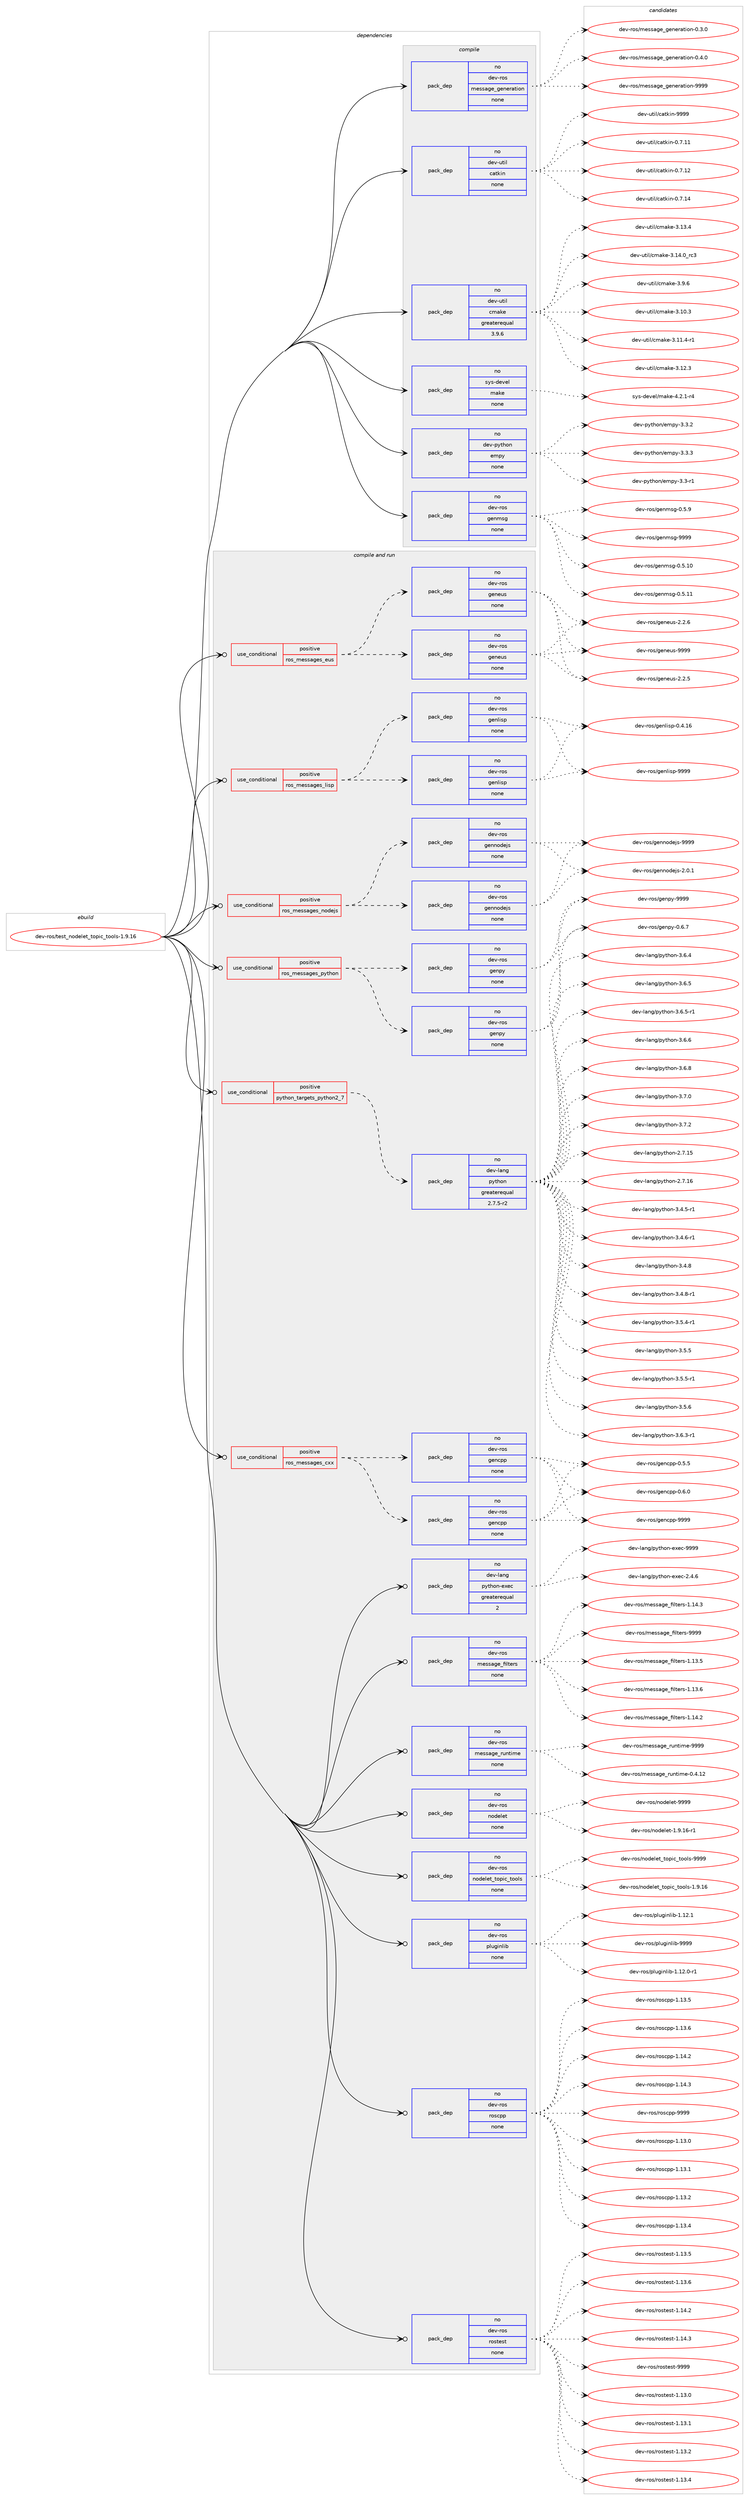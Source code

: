 digraph prolog {

# *************
# Graph options
# *************

newrank=true;
concentrate=true;
compound=true;
graph [rankdir=LR,fontname=Helvetica,fontsize=10,ranksep=1.5];#, ranksep=2.5, nodesep=0.2];
edge  [arrowhead=vee];
node  [fontname=Helvetica,fontsize=10];

# **********
# The ebuild
# **********

subgraph cluster_leftcol {
color=gray;
rank=same;
label=<<i>ebuild</i>>;
id [label="dev-ros/test_nodelet_topic_tools-1.9.16", color=red, width=4, href="../dev-ros/test_nodelet_topic_tools-1.9.16.svg"];
}

# ****************
# The dependencies
# ****************

subgraph cluster_midcol {
color=gray;
label=<<i>dependencies</i>>;
subgraph cluster_compile {
fillcolor="#eeeeee";
style=filled;
label=<<i>compile</i>>;
subgraph pack1057799 {
dependency1472062 [label=<<TABLE BORDER="0" CELLBORDER="1" CELLSPACING="0" CELLPADDING="4" WIDTH="220"><TR><TD ROWSPAN="6" CELLPADDING="30">pack_dep</TD></TR><TR><TD WIDTH="110">no</TD></TR><TR><TD>dev-python</TD></TR><TR><TD>empy</TD></TR><TR><TD>none</TD></TR><TR><TD></TD></TR></TABLE>>, shape=none, color=blue];
}
id:e -> dependency1472062:w [weight=20,style="solid",arrowhead="vee"];
subgraph pack1057800 {
dependency1472063 [label=<<TABLE BORDER="0" CELLBORDER="1" CELLSPACING="0" CELLPADDING="4" WIDTH="220"><TR><TD ROWSPAN="6" CELLPADDING="30">pack_dep</TD></TR><TR><TD WIDTH="110">no</TD></TR><TR><TD>dev-ros</TD></TR><TR><TD>genmsg</TD></TR><TR><TD>none</TD></TR><TR><TD></TD></TR></TABLE>>, shape=none, color=blue];
}
id:e -> dependency1472063:w [weight=20,style="solid",arrowhead="vee"];
subgraph pack1057801 {
dependency1472064 [label=<<TABLE BORDER="0" CELLBORDER="1" CELLSPACING="0" CELLPADDING="4" WIDTH="220"><TR><TD ROWSPAN="6" CELLPADDING="30">pack_dep</TD></TR><TR><TD WIDTH="110">no</TD></TR><TR><TD>dev-ros</TD></TR><TR><TD>message_generation</TD></TR><TR><TD>none</TD></TR><TR><TD></TD></TR></TABLE>>, shape=none, color=blue];
}
id:e -> dependency1472064:w [weight=20,style="solid",arrowhead="vee"];
subgraph pack1057802 {
dependency1472065 [label=<<TABLE BORDER="0" CELLBORDER="1" CELLSPACING="0" CELLPADDING="4" WIDTH="220"><TR><TD ROWSPAN="6" CELLPADDING="30">pack_dep</TD></TR><TR><TD WIDTH="110">no</TD></TR><TR><TD>dev-util</TD></TR><TR><TD>catkin</TD></TR><TR><TD>none</TD></TR><TR><TD></TD></TR></TABLE>>, shape=none, color=blue];
}
id:e -> dependency1472065:w [weight=20,style="solid",arrowhead="vee"];
subgraph pack1057803 {
dependency1472066 [label=<<TABLE BORDER="0" CELLBORDER="1" CELLSPACING="0" CELLPADDING="4" WIDTH="220"><TR><TD ROWSPAN="6" CELLPADDING="30">pack_dep</TD></TR><TR><TD WIDTH="110">no</TD></TR><TR><TD>dev-util</TD></TR><TR><TD>cmake</TD></TR><TR><TD>greaterequal</TD></TR><TR><TD>3.9.6</TD></TR></TABLE>>, shape=none, color=blue];
}
id:e -> dependency1472066:w [weight=20,style="solid",arrowhead="vee"];
subgraph pack1057804 {
dependency1472067 [label=<<TABLE BORDER="0" CELLBORDER="1" CELLSPACING="0" CELLPADDING="4" WIDTH="220"><TR><TD ROWSPAN="6" CELLPADDING="30">pack_dep</TD></TR><TR><TD WIDTH="110">no</TD></TR><TR><TD>sys-devel</TD></TR><TR><TD>make</TD></TR><TR><TD>none</TD></TR><TR><TD></TD></TR></TABLE>>, shape=none, color=blue];
}
id:e -> dependency1472067:w [weight=20,style="solid",arrowhead="vee"];
}
subgraph cluster_compileandrun {
fillcolor="#eeeeee";
style=filled;
label=<<i>compile and run</i>>;
subgraph cond390873 {
dependency1472068 [label=<<TABLE BORDER="0" CELLBORDER="1" CELLSPACING="0" CELLPADDING="4"><TR><TD ROWSPAN="3" CELLPADDING="10">use_conditional</TD></TR><TR><TD>positive</TD></TR><TR><TD>python_targets_python2_7</TD></TR></TABLE>>, shape=none, color=red];
subgraph pack1057805 {
dependency1472069 [label=<<TABLE BORDER="0" CELLBORDER="1" CELLSPACING="0" CELLPADDING="4" WIDTH="220"><TR><TD ROWSPAN="6" CELLPADDING="30">pack_dep</TD></TR><TR><TD WIDTH="110">no</TD></TR><TR><TD>dev-lang</TD></TR><TR><TD>python</TD></TR><TR><TD>greaterequal</TD></TR><TR><TD>2.7.5-r2</TD></TR></TABLE>>, shape=none, color=blue];
}
dependency1472068:e -> dependency1472069:w [weight=20,style="dashed",arrowhead="vee"];
}
id:e -> dependency1472068:w [weight=20,style="solid",arrowhead="odotvee"];
subgraph cond390874 {
dependency1472070 [label=<<TABLE BORDER="0" CELLBORDER="1" CELLSPACING="0" CELLPADDING="4"><TR><TD ROWSPAN="3" CELLPADDING="10">use_conditional</TD></TR><TR><TD>positive</TD></TR><TR><TD>ros_messages_cxx</TD></TR></TABLE>>, shape=none, color=red];
subgraph pack1057806 {
dependency1472071 [label=<<TABLE BORDER="0" CELLBORDER="1" CELLSPACING="0" CELLPADDING="4" WIDTH="220"><TR><TD ROWSPAN="6" CELLPADDING="30">pack_dep</TD></TR><TR><TD WIDTH="110">no</TD></TR><TR><TD>dev-ros</TD></TR><TR><TD>gencpp</TD></TR><TR><TD>none</TD></TR><TR><TD></TD></TR></TABLE>>, shape=none, color=blue];
}
dependency1472070:e -> dependency1472071:w [weight=20,style="dashed",arrowhead="vee"];
subgraph pack1057807 {
dependency1472072 [label=<<TABLE BORDER="0" CELLBORDER="1" CELLSPACING="0" CELLPADDING="4" WIDTH="220"><TR><TD ROWSPAN="6" CELLPADDING="30">pack_dep</TD></TR><TR><TD WIDTH="110">no</TD></TR><TR><TD>dev-ros</TD></TR><TR><TD>gencpp</TD></TR><TR><TD>none</TD></TR><TR><TD></TD></TR></TABLE>>, shape=none, color=blue];
}
dependency1472070:e -> dependency1472072:w [weight=20,style="dashed",arrowhead="vee"];
}
id:e -> dependency1472070:w [weight=20,style="solid",arrowhead="odotvee"];
subgraph cond390875 {
dependency1472073 [label=<<TABLE BORDER="0" CELLBORDER="1" CELLSPACING="0" CELLPADDING="4"><TR><TD ROWSPAN="3" CELLPADDING="10">use_conditional</TD></TR><TR><TD>positive</TD></TR><TR><TD>ros_messages_eus</TD></TR></TABLE>>, shape=none, color=red];
subgraph pack1057808 {
dependency1472074 [label=<<TABLE BORDER="0" CELLBORDER="1" CELLSPACING="0" CELLPADDING="4" WIDTH="220"><TR><TD ROWSPAN="6" CELLPADDING="30">pack_dep</TD></TR><TR><TD WIDTH="110">no</TD></TR><TR><TD>dev-ros</TD></TR><TR><TD>geneus</TD></TR><TR><TD>none</TD></TR><TR><TD></TD></TR></TABLE>>, shape=none, color=blue];
}
dependency1472073:e -> dependency1472074:w [weight=20,style="dashed",arrowhead="vee"];
subgraph pack1057809 {
dependency1472075 [label=<<TABLE BORDER="0" CELLBORDER="1" CELLSPACING="0" CELLPADDING="4" WIDTH="220"><TR><TD ROWSPAN="6" CELLPADDING="30">pack_dep</TD></TR><TR><TD WIDTH="110">no</TD></TR><TR><TD>dev-ros</TD></TR><TR><TD>geneus</TD></TR><TR><TD>none</TD></TR><TR><TD></TD></TR></TABLE>>, shape=none, color=blue];
}
dependency1472073:e -> dependency1472075:w [weight=20,style="dashed",arrowhead="vee"];
}
id:e -> dependency1472073:w [weight=20,style="solid",arrowhead="odotvee"];
subgraph cond390876 {
dependency1472076 [label=<<TABLE BORDER="0" CELLBORDER="1" CELLSPACING="0" CELLPADDING="4"><TR><TD ROWSPAN="3" CELLPADDING="10">use_conditional</TD></TR><TR><TD>positive</TD></TR><TR><TD>ros_messages_lisp</TD></TR></TABLE>>, shape=none, color=red];
subgraph pack1057810 {
dependency1472077 [label=<<TABLE BORDER="0" CELLBORDER="1" CELLSPACING="0" CELLPADDING="4" WIDTH="220"><TR><TD ROWSPAN="6" CELLPADDING="30">pack_dep</TD></TR><TR><TD WIDTH="110">no</TD></TR><TR><TD>dev-ros</TD></TR><TR><TD>genlisp</TD></TR><TR><TD>none</TD></TR><TR><TD></TD></TR></TABLE>>, shape=none, color=blue];
}
dependency1472076:e -> dependency1472077:w [weight=20,style="dashed",arrowhead="vee"];
subgraph pack1057811 {
dependency1472078 [label=<<TABLE BORDER="0" CELLBORDER="1" CELLSPACING="0" CELLPADDING="4" WIDTH="220"><TR><TD ROWSPAN="6" CELLPADDING="30">pack_dep</TD></TR><TR><TD WIDTH="110">no</TD></TR><TR><TD>dev-ros</TD></TR><TR><TD>genlisp</TD></TR><TR><TD>none</TD></TR><TR><TD></TD></TR></TABLE>>, shape=none, color=blue];
}
dependency1472076:e -> dependency1472078:w [weight=20,style="dashed",arrowhead="vee"];
}
id:e -> dependency1472076:w [weight=20,style="solid",arrowhead="odotvee"];
subgraph cond390877 {
dependency1472079 [label=<<TABLE BORDER="0" CELLBORDER="1" CELLSPACING="0" CELLPADDING="4"><TR><TD ROWSPAN="3" CELLPADDING="10">use_conditional</TD></TR><TR><TD>positive</TD></TR><TR><TD>ros_messages_nodejs</TD></TR></TABLE>>, shape=none, color=red];
subgraph pack1057812 {
dependency1472080 [label=<<TABLE BORDER="0" CELLBORDER="1" CELLSPACING="0" CELLPADDING="4" WIDTH="220"><TR><TD ROWSPAN="6" CELLPADDING="30">pack_dep</TD></TR><TR><TD WIDTH="110">no</TD></TR><TR><TD>dev-ros</TD></TR><TR><TD>gennodejs</TD></TR><TR><TD>none</TD></TR><TR><TD></TD></TR></TABLE>>, shape=none, color=blue];
}
dependency1472079:e -> dependency1472080:w [weight=20,style="dashed",arrowhead="vee"];
subgraph pack1057813 {
dependency1472081 [label=<<TABLE BORDER="0" CELLBORDER="1" CELLSPACING="0" CELLPADDING="4" WIDTH="220"><TR><TD ROWSPAN="6" CELLPADDING="30">pack_dep</TD></TR><TR><TD WIDTH="110">no</TD></TR><TR><TD>dev-ros</TD></TR><TR><TD>gennodejs</TD></TR><TR><TD>none</TD></TR><TR><TD></TD></TR></TABLE>>, shape=none, color=blue];
}
dependency1472079:e -> dependency1472081:w [weight=20,style="dashed",arrowhead="vee"];
}
id:e -> dependency1472079:w [weight=20,style="solid",arrowhead="odotvee"];
subgraph cond390878 {
dependency1472082 [label=<<TABLE BORDER="0" CELLBORDER="1" CELLSPACING="0" CELLPADDING="4"><TR><TD ROWSPAN="3" CELLPADDING="10">use_conditional</TD></TR><TR><TD>positive</TD></TR><TR><TD>ros_messages_python</TD></TR></TABLE>>, shape=none, color=red];
subgraph pack1057814 {
dependency1472083 [label=<<TABLE BORDER="0" CELLBORDER="1" CELLSPACING="0" CELLPADDING="4" WIDTH="220"><TR><TD ROWSPAN="6" CELLPADDING="30">pack_dep</TD></TR><TR><TD WIDTH="110">no</TD></TR><TR><TD>dev-ros</TD></TR><TR><TD>genpy</TD></TR><TR><TD>none</TD></TR><TR><TD></TD></TR></TABLE>>, shape=none, color=blue];
}
dependency1472082:e -> dependency1472083:w [weight=20,style="dashed",arrowhead="vee"];
subgraph pack1057815 {
dependency1472084 [label=<<TABLE BORDER="0" CELLBORDER="1" CELLSPACING="0" CELLPADDING="4" WIDTH="220"><TR><TD ROWSPAN="6" CELLPADDING="30">pack_dep</TD></TR><TR><TD WIDTH="110">no</TD></TR><TR><TD>dev-ros</TD></TR><TR><TD>genpy</TD></TR><TR><TD>none</TD></TR><TR><TD></TD></TR></TABLE>>, shape=none, color=blue];
}
dependency1472082:e -> dependency1472084:w [weight=20,style="dashed",arrowhead="vee"];
}
id:e -> dependency1472082:w [weight=20,style="solid",arrowhead="odotvee"];
subgraph pack1057816 {
dependency1472085 [label=<<TABLE BORDER="0" CELLBORDER="1" CELLSPACING="0" CELLPADDING="4" WIDTH="220"><TR><TD ROWSPAN="6" CELLPADDING="30">pack_dep</TD></TR><TR><TD WIDTH="110">no</TD></TR><TR><TD>dev-lang</TD></TR><TR><TD>python-exec</TD></TR><TR><TD>greaterequal</TD></TR><TR><TD>2</TD></TR></TABLE>>, shape=none, color=blue];
}
id:e -> dependency1472085:w [weight=20,style="solid",arrowhead="odotvee"];
subgraph pack1057817 {
dependency1472086 [label=<<TABLE BORDER="0" CELLBORDER="1" CELLSPACING="0" CELLPADDING="4" WIDTH="220"><TR><TD ROWSPAN="6" CELLPADDING="30">pack_dep</TD></TR><TR><TD WIDTH="110">no</TD></TR><TR><TD>dev-ros</TD></TR><TR><TD>message_filters</TD></TR><TR><TD>none</TD></TR><TR><TD></TD></TR></TABLE>>, shape=none, color=blue];
}
id:e -> dependency1472086:w [weight=20,style="solid",arrowhead="odotvee"];
subgraph pack1057818 {
dependency1472087 [label=<<TABLE BORDER="0" CELLBORDER="1" CELLSPACING="0" CELLPADDING="4" WIDTH="220"><TR><TD ROWSPAN="6" CELLPADDING="30">pack_dep</TD></TR><TR><TD WIDTH="110">no</TD></TR><TR><TD>dev-ros</TD></TR><TR><TD>message_runtime</TD></TR><TR><TD>none</TD></TR><TR><TD></TD></TR></TABLE>>, shape=none, color=blue];
}
id:e -> dependency1472087:w [weight=20,style="solid",arrowhead="odotvee"];
subgraph pack1057819 {
dependency1472088 [label=<<TABLE BORDER="0" CELLBORDER="1" CELLSPACING="0" CELLPADDING="4" WIDTH="220"><TR><TD ROWSPAN="6" CELLPADDING="30">pack_dep</TD></TR><TR><TD WIDTH="110">no</TD></TR><TR><TD>dev-ros</TD></TR><TR><TD>nodelet</TD></TR><TR><TD>none</TD></TR><TR><TD></TD></TR></TABLE>>, shape=none, color=blue];
}
id:e -> dependency1472088:w [weight=20,style="solid",arrowhead="odotvee"];
subgraph pack1057820 {
dependency1472089 [label=<<TABLE BORDER="0" CELLBORDER="1" CELLSPACING="0" CELLPADDING="4" WIDTH="220"><TR><TD ROWSPAN="6" CELLPADDING="30">pack_dep</TD></TR><TR><TD WIDTH="110">no</TD></TR><TR><TD>dev-ros</TD></TR><TR><TD>nodelet_topic_tools</TD></TR><TR><TD>none</TD></TR><TR><TD></TD></TR></TABLE>>, shape=none, color=blue];
}
id:e -> dependency1472089:w [weight=20,style="solid",arrowhead="odotvee"];
subgraph pack1057821 {
dependency1472090 [label=<<TABLE BORDER="0" CELLBORDER="1" CELLSPACING="0" CELLPADDING="4" WIDTH="220"><TR><TD ROWSPAN="6" CELLPADDING="30">pack_dep</TD></TR><TR><TD WIDTH="110">no</TD></TR><TR><TD>dev-ros</TD></TR><TR><TD>pluginlib</TD></TR><TR><TD>none</TD></TR><TR><TD></TD></TR></TABLE>>, shape=none, color=blue];
}
id:e -> dependency1472090:w [weight=20,style="solid",arrowhead="odotvee"];
subgraph pack1057822 {
dependency1472091 [label=<<TABLE BORDER="0" CELLBORDER="1" CELLSPACING="0" CELLPADDING="4" WIDTH="220"><TR><TD ROWSPAN="6" CELLPADDING="30">pack_dep</TD></TR><TR><TD WIDTH="110">no</TD></TR><TR><TD>dev-ros</TD></TR><TR><TD>roscpp</TD></TR><TR><TD>none</TD></TR><TR><TD></TD></TR></TABLE>>, shape=none, color=blue];
}
id:e -> dependency1472091:w [weight=20,style="solid",arrowhead="odotvee"];
subgraph pack1057823 {
dependency1472092 [label=<<TABLE BORDER="0" CELLBORDER="1" CELLSPACING="0" CELLPADDING="4" WIDTH="220"><TR><TD ROWSPAN="6" CELLPADDING="30">pack_dep</TD></TR><TR><TD WIDTH="110">no</TD></TR><TR><TD>dev-ros</TD></TR><TR><TD>rostest</TD></TR><TR><TD>none</TD></TR><TR><TD></TD></TR></TABLE>>, shape=none, color=blue];
}
id:e -> dependency1472092:w [weight=20,style="solid",arrowhead="odotvee"];
}
subgraph cluster_run {
fillcolor="#eeeeee";
style=filled;
label=<<i>run</i>>;
}
}

# **************
# The candidates
# **************

subgraph cluster_choices {
rank=same;
color=gray;
label=<<i>candidates</i>>;

subgraph choice1057799 {
color=black;
nodesep=1;
choice1001011184511212111610411111047101109112121455146514511449 [label="dev-python/empy-3.3-r1", color=red, width=4,href="../dev-python/empy-3.3-r1.svg"];
choice1001011184511212111610411111047101109112121455146514650 [label="dev-python/empy-3.3.2", color=red, width=4,href="../dev-python/empy-3.3.2.svg"];
choice1001011184511212111610411111047101109112121455146514651 [label="dev-python/empy-3.3.3", color=red, width=4,href="../dev-python/empy-3.3.3.svg"];
dependency1472062:e -> choice1001011184511212111610411111047101109112121455146514511449:w [style=dotted,weight="100"];
dependency1472062:e -> choice1001011184511212111610411111047101109112121455146514650:w [style=dotted,weight="100"];
dependency1472062:e -> choice1001011184511212111610411111047101109112121455146514651:w [style=dotted,weight="100"];
}
subgraph choice1057800 {
color=black;
nodesep=1;
choice100101118451141111154710310111010911510345484653464948 [label="dev-ros/genmsg-0.5.10", color=red, width=4,href="../dev-ros/genmsg-0.5.10.svg"];
choice100101118451141111154710310111010911510345484653464949 [label="dev-ros/genmsg-0.5.11", color=red, width=4,href="../dev-ros/genmsg-0.5.11.svg"];
choice1001011184511411111547103101110109115103454846534657 [label="dev-ros/genmsg-0.5.9", color=red, width=4,href="../dev-ros/genmsg-0.5.9.svg"];
choice10010111845114111115471031011101091151034557575757 [label="dev-ros/genmsg-9999", color=red, width=4,href="../dev-ros/genmsg-9999.svg"];
dependency1472063:e -> choice100101118451141111154710310111010911510345484653464948:w [style=dotted,weight="100"];
dependency1472063:e -> choice100101118451141111154710310111010911510345484653464949:w [style=dotted,weight="100"];
dependency1472063:e -> choice1001011184511411111547103101110109115103454846534657:w [style=dotted,weight="100"];
dependency1472063:e -> choice10010111845114111115471031011101091151034557575757:w [style=dotted,weight="100"];
}
subgraph choice1057801 {
color=black;
nodesep=1;
choice1001011184511411111547109101115115971031019510310111010111497116105111110454846514648 [label="dev-ros/message_generation-0.3.0", color=red, width=4,href="../dev-ros/message_generation-0.3.0.svg"];
choice1001011184511411111547109101115115971031019510310111010111497116105111110454846524648 [label="dev-ros/message_generation-0.4.0", color=red, width=4,href="../dev-ros/message_generation-0.4.0.svg"];
choice10010111845114111115471091011151159710310195103101110101114971161051111104557575757 [label="dev-ros/message_generation-9999", color=red, width=4,href="../dev-ros/message_generation-9999.svg"];
dependency1472064:e -> choice1001011184511411111547109101115115971031019510310111010111497116105111110454846514648:w [style=dotted,weight="100"];
dependency1472064:e -> choice1001011184511411111547109101115115971031019510310111010111497116105111110454846524648:w [style=dotted,weight="100"];
dependency1472064:e -> choice10010111845114111115471091011151159710310195103101110101114971161051111104557575757:w [style=dotted,weight="100"];
}
subgraph choice1057802 {
color=black;
nodesep=1;
choice1001011184511711610510847999711610710511045484655464949 [label="dev-util/catkin-0.7.11", color=red, width=4,href="../dev-util/catkin-0.7.11.svg"];
choice1001011184511711610510847999711610710511045484655464950 [label="dev-util/catkin-0.7.12", color=red, width=4,href="../dev-util/catkin-0.7.12.svg"];
choice1001011184511711610510847999711610710511045484655464952 [label="dev-util/catkin-0.7.14", color=red, width=4,href="../dev-util/catkin-0.7.14.svg"];
choice100101118451171161051084799971161071051104557575757 [label="dev-util/catkin-9999", color=red, width=4,href="../dev-util/catkin-9999.svg"];
dependency1472065:e -> choice1001011184511711610510847999711610710511045484655464949:w [style=dotted,weight="100"];
dependency1472065:e -> choice1001011184511711610510847999711610710511045484655464950:w [style=dotted,weight="100"];
dependency1472065:e -> choice1001011184511711610510847999711610710511045484655464952:w [style=dotted,weight="100"];
dependency1472065:e -> choice100101118451171161051084799971161071051104557575757:w [style=dotted,weight="100"];
}
subgraph choice1057803 {
color=black;
nodesep=1;
choice1001011184511711610510847991099710710145514649484651 [label="dev-util/cmake-3.10.3", color=red, width=4,href="../dev-util/cmake-3.10.3.svg"];
choice10010111845117116105108479910997107101455146494946524511449 [label="dev-util/cmake-3.11.4-r1", color=red, width=4,href="../dev-util/cmake-3.11.4-r1.svg"];
choice1001011184511711610510847991099710710145514649504651 [label="dev-util/cmake-3.12.3", color=red, width=4,href="../dev-util/cmake-3.12.3.svg"];
choice1001011184511711610510847991099710710145514649514652 [label="dev-util/cmake-3.13.4", color=red, width=4,href="../dev-util/cmake-3.13.4.svg"];
choice1001011184511711610510847991099710710145514649524648951149951 [label="dev-util/cmake-3.14.0_rc3", color=red, width=4,href="../dev-util/cmake-3.14.0_rc3.svg"];
choice10010111845117116105108479910997107101455146574654 [label="dev-util/cmake-3.9.6", color=red, width=4,href="../dev-util/cmake-3.9.6.svg"];
dependency1472066:e -> choice1001011184511711610510847991099710710145514649484651:w [style=dotted,weight="100"];
dependency1472066:e -> choice10010111845117116105108479910997107101455146494946524511449:w [style=dotted,weight="100"];
dependency1472066:e -> choice1001011184511711610510847991099710710145514649504651:w [style=dotted,weight="100"];
dependency1472066:e -> choice1001011184511711610510847991099710710145514649514652:w [style=dotted,weight="100"];
dependency1472066:e -> choice1001011184511711610510847991099710710145514649524648951149951:w [style=dotted,weight="100"];
dependency1472066:e -> choice10010111845117116105108479910997107101455146574654:w [style=dotted,weight="100"];
}
subgraph choice1057804 {
color=black;
nodesep=1;
choice1151211154510010111810110847109971071014552465046494511452 [label="sys-devel/make-4.2.1-r4", color=red, width=4,href="../sys-devel/make-4.2.1-r4.svg"];
dependency1472067:e -> choice1151211154510010111810110847109971071014552465046494511452:w [style=dotted,weight="100"];
}
subgraph choice1057805 {
color=black;
nodesep=1;
choice10010111845108971101034711212111610411111045504655464953 [label="dev-lang/python-2.7.15", color=red, width=4,href="../dev-lang/python-2.7.15.svg"];
choice10010111845108971101034711212111610411111045504655464954 [label="dev-lang/python-2.7.16", color=red, width=4,href="../dev-lang/python-2.7.16.svg"];
choice1001011184510897110103471121211161041111104551465246534511449 [label="dev-lang/python-3.4.5-r1", color=red, width=4,href="../dev-lang/python-3.4.5-r1.svg"];
choice1001011184510897110103471121211161041111104551465246544511449 [label="dev-lang/python-3.4.6-r1", color=red, width=4,href="../dev-lang/python-3.4.6-r1.svg"];
choice100101118451089711010347112121116104111110455146524656 [label="dev-lang/python-3.4.8", color=red, width=4,href="../dev-lang/python-3.4.8.svg"];
choice1001011184510897110103471121211161041111104551465246564511449 [label="dev-lang/python-3.4.8-r1", color=red, width=4,href="../dev-lang/python-3.4.8-r1.svg"];
choice1001011184510897110103471121211161041111104551465346524511449 [label="dev-lang/python-3.5.4-r1", color=red, width=4,href="../dev-lang/python-3.5.4-r1.svg"];
choice100101118451089711010347112121116104111110455146534653 [label="dev-lang/python-3.5.5", color=red, width=4,href="../dev-lang/python-3.5.5.svg"];
choice1001011184510897110103471121211161041111104551465346534511449 [label="dev-lang/python-3.5.5-r1", color=red, width=4,href="../dev-lang/python-3.5.5-r1.svg"];
choice100101118451089711010347112121116104111110455146534654 [label="dev-lang/python-3.5.6", color=red, width=4,href="../dev-lang/python-3.5.6.svg"];
choice1001011184510897110103471121211161041111104551465446514511449 [label="dev-lang/python-3.6.3-r1", color=red, width=4,href="../dev-lang/python-3.6.3-r1.svg"];
choice100101118451089711010347112121116104111110455146544652 [label="dev-lang/python-3.6.4", color=red, width=4,href="../dev-lang/python-3.6.4.svg"];
choice100101118451089711010347112121116104111110455146544653 [label="dev-lang/python-3.6.5", color=red, width=4,href="../dev-lang/python-3.6.5.svg"];
choice1001011184510897110103471121211161041111104551465446534511449 [label="dev-lang/python-3.6.5-r1", color=red, width=4,href="../dev-lang/python-3.6.5-r1.svg"];
choice100101118451089711010347112121116104111110455146544654 [label="dev-lang/python-3.6.6", color=red, width=4,href="../dev-lang/python-3.6.6.svg"];
choice100101118451089711010347112121116104111110455146544656 [label="dev-lang/python-3.6.8", color=red, width=4,href="../dev-lang/python-3.6.8.svg"];
choice100101118451089711010347112121116104111110455146554648 [label="dev-lang/python-3.7.0", color=red, width=4,href="../dev-lang/python-3.7.0.svg"];
choice100101118451089711010347112121116104111110455146554650 [label="dev-lang/python-3.7.2", color=red, width=4,href="../dev-lang/python-3.7.2.svg"];
dependency1472069:e -> choice10010111845108971101034711212111610411111045504655464953:w [style=dotted,weight="100"];
dependency1472069:e -> choice10010111845108971101034711212111610411111045504655464954:w [style=dotted,weight="100"];
dependency1472069:e -> choice1001011184510897110103471121211161041111104551465246534511449:w [style=dotted,weight="100"];
dependency1472069:e -> choice1001011184510897110103471121211161041111104551465246544511449:w [style=dotted,weight="100"];
dependency1472069:e -> choice100101118451089711010347112121116104111110455146524656:w [style=dotted,weight="100"];
dependency1472069:e -> choice1001011184510897110103471121211161041111104551465246564511449:w [style=dotted,weight="100"];
dependency1472069:e -> choice1001011184510897110103471121211161041111104551465346524511449:w [style=dotted,weight="100"];
dependency1472069:e -> choice100101118451089711010347112121116104111110455146534653:w [style=dotted,weight="100"];
dependency1472069:e -> choice1001011184510897110103471121211161041111104551465346534511449:w [style=dotted,weight="100"];
dependency1472069:e -> choice100101118451089711010347112121116104111110455146534654:w [style=dotted,weight="100"];
dependency1472069:e -> choice1001011184510897110103471121211161041111104551465446514511449:w [style=dotted,weight="100"];
dependency1472069:e -> choice100101118451089711010347112121116104111110455146544652:w [style=dotted,weight="100"];
dependency1472069:e -> choice100101118451089711010347112121116104111110455146544653:w [style=dotted,weight="100"];
dependency1472069:e -> choice1001011184510897110103471121211161041111104551465446534511449:w [style=dotted,weight="100"];
dependency1472069:e -> choice100101118451089711010347112121116104111110455146544654:w [style=dotted,weight="100"];
dependency1472069:e -> choice100101118451089711010347112121116104111110455146544656:w [style=dotted,weight="100"];
dependency1472069:e -> choice100101118451089711010347112121116104111110455146554648:w [style=dotted,weight="100"];
dependency1472069:e -> choice100101118451089711010347112121116104111110455146554650:w [style=dotted,weight="100"];
}
subgraph choice1057806 {
color=black;
nodesep=1;
choice100101118451141111154710310111099112112454846534653 [label="dev-ros/gencpp-0.5.5", color=red, width=4,href="../dev-ros/gencpp-0.5.5.svg"];
choice100101118451141111154710310111099112112454846544648 [label="dev-ros/gencpp-0.6.0", color=red, width=4,href="../dev-ros/gencpp-0.6.0.svg"];
choice1001011184511411111547103101110991121124557575757 [label="dev-ros/gencpp-9999", color=red, width=4,href="../dev-ros/gencpp-9999.svg"];
dependency1472071:e -> choice100101118451141111154710310111099112112454846534653:w [style=dotted,weight="100"];
dependency1472071:e -> choice100101118451141111154710310111099112112454846544648:w [style=dotted,weight="100"];
dependency1472071:e -> choice1001011184511411111547103101110991121124557575757:w [style=dotted,weight="100"];
}
subgraph choice1057807 {
color=black;
nodesep=1;
choice100101118451141111154710310111099112112454846534653 [label="dev-ros/gencpp-0.5.5", color=red, width=4,href="../dev-ros/gencpp-0.5.5.svg"];
choice100101118451141111154710310111099112112454846544648 [label="dev-ros/gencpp-0.6.0", color=red, width=4,href="../dev-ros/gencpp-0.6.0.svg"];
choice1001011184511411111547103101110991121124557575757 [label="dev-ros/gencpp-9999", color=red, width=4,href="../dev-ros/gencpp-9999.svg"];
dependency1472072:e -> choice100101118451141111154710310111099112112454846534653:w [style=dotted,weight="100"];
dependency1472072:e -> choice100101118451141111154710310111099112112454846544648:w [style=dotted,weight="100"];
dependency1472072:e -> choice1001011184511411111547103101110991121124557575757:w [style=dotted,weight="100"];
}
subgraph choice1057808 {
color=black;
nodesep=1;
choice1001011184511411111547103101110101117115455046504653 [label="dev-ros/geneus-2.2.5", color=red, width=4,href="../dev-ros/geneus-2.2.5.svg"];
choice1001011184511411111547103101110101117115455046504654 [label="dev-ros/geneus-2.2.6", color=red, width=4,href="../dev-ros/geneus-2.2.6.svg"];
choice10010111845114111115471031011101011171154557575757 [label="dev-ros/geneus-9999", color=red, width=4,href="../dev-ros/geneus-9999.svg"];
dependency1472074:e -> choice1001011184511411111547103101110101117115455046504653:w [style=dotted,weight="100"];
dependency1472074:e -> choice1001011184511411111547103101110101117115455046504654:w [style=dotted,weight="100"];
dependency1472074:e -> choice10010111845114111115471031011101011171154557575757:w [style=dotted,weight="100"];
}
subgraph choice1057809 {
color=black;
nodesep=1;
choice1001011184511411111547103101110101117115455046504653 [label="dev-ros/geneus-2.2.5", color=red, width=4,href="../dev-ros/geneus-2.2.5.svg"];
choice1001011184511411111547103101110101117115455046504654 [label="dev-ros/geneus-2.2.6", color=red, width=4,href="../dev-ros/geneus-2.2.6.svg"];
choice10010111845114111115471031011101011171154557575757 [label="dev-ros/geneus-9999", color=red, width=4,href="../dev-ros/geneus-9999.svg"];
dependency1472075:e -> choice1001011184511411111547103101110101117115455046504653:w [style=dotted,weight="100"];
dependency1472075:e -> choice1001011184511411111547103101110101117115455046504654:w [style=dotted,weight="100"];
dependency1472075:e -> choice10010111845114111115471031011101011171154557575757:w [style=dotted,weight="100"];
}
subgraph choice1057810 {
color=black;
nodesep=1;
choice100101118451141111154710310111010810511511245484652464954 [label="dev-ros/genlisp-0.4.16", color=red, width=4,href="../dev-ros/genlisp-0.4.16.svg"];
choice10010111845114111115471031011101081051151124557575757 [label="dev-ros/genlisp-9999", color=red, width=4,href="../dev-ros/genlisp-9999.svg"];
dependency1472077:e -> choice100101118451141111154710310111010810511511245484652464954:w [style=dotted,weight="100"];
dependency1472077:e -> choice10010111845114111115471031011101081051151124557575757:w [style=dotted,weight="100"];
}
subgraph choice1057811 {
color=black;
nodesep=1;
choice100101118451141111154710310111010810511511245484652464954 [label="dev-ros/genlisp-0.4.16", color=red, width=4,href="../dev-ros/genlisp-0.4.16.svg"];
choice10010111845114111115471031011101081051151124557575757 [label="dev-ros/genlisp-9999", color=red, width=4,href="../dev-ros/genlisp-9999.svg"];
dependency1472078:e -> choice100101118451141111154710310111010810511511245484652464954:w [style=dotted,weight="100"];
dependency1472078:e -> choice10010111845114111115471031011101081051151124557575757:w [style=dotted,weight="100"];
}
subgraph choice1057812 {
color=black;
nodesep=1;
choice1001011184511411111547103101110110111100101106115455046484649 [label="dev-ros/gennodejs-2.0.1", color=red, width=4,href="../dev-ros/gennodejs-2.0.1.svg"];
choice10010111845114111115471031011101101111001011061154557575757 [label="dev-ros/gennodejs-9999", color=red, width=4,href="../dev-ros/gennodejs-9999.svg"];
dependency1472080:e -> choice1001011184511411111547103101110110111100101106115455046484649:w [style=dotted,weight="100"];
dependency1472080:e -> choice10010111845114111115471031011101101111001011061154557575757:w [style=dotted,weight="100"];
}
subgraph choice1057813 {
color=black;
nodesep=1;
choice1001011184511411111547103101110110111100101106115455046484649 [label="dev-ros/gennodejs-2.0.1", color=red, width=4,href="../dev-ros/gennodejs-2.0.1.svg"];
choice10010111845114111115471031011101101111001011061154557575757 [label="dev-ros/gennodejs-9999", color=red, width=4,href="../dev-ros/gennodejs-9999.svg"];
dependency1472081:e -> choice1001011184511411111547103101110110111100101106115455046484649:w [style=dotted,weight="100"];
dependency1472081:e -> choice10010111845114111115471031011101101111001011061154557575757:w [style=dotted,weight="100"];
}
subgraph choice1057814 {
color=black;
nodesep=1;
choice1001011184511411111547103101110112121454846544655 [label="dev-ros/genpy-0.6.7", color=red, width=4,href="../dev-ros/genpy-0.6.7.svg"];
choice10010111845114111115471031011101121214557575757 [label="dev-ros/genpy-9999", color=red, width=4,href="../dev-ros/genpy-9999.svg"];
dependency1472083:e -> choice1001011184511411111547103101110112121454846544655:w [style=dotted,weight="100"];
dependency1472083:e -> choice10010111845114111115471031011101121214557575757:w [style=dotted,weight="100"];
}
subgraph choice1057815 {
color=black;
nodesep=1;
choice1001011184511411111547103101110112121454846544655 [label="dev-ros/genpy-0.6.7", color=red, width=4,href="../dev-ros/genpy-0.6.7.svg"];
choice10010111845114111115471031011101121214557575757 [label="dev-ros/genpy-9999", color=red, width=4,href="../dev-ros/genpy-9999.svg"];
dependency1472084:e -> choice1001011184511411111547103101110112121454846544655:w [style=dotted,weight="100"];
dependency1472084:e -> choice10010111845114111115471031011101121214557575757:w [style=dotted,weight="100"];
}
subgraph choice1057816 {
color=black;
nodesep=1;
choice1001011184510897110103471121211161041111104510112010199455046524654 [label="dev-lang/python-exec-2.4.6", color=red, width=4,href="../dev-lang/python-exec-2.4.6.svg"];
choice10010111845108971101034711212111610411111045101120101994557575757 [label="dev-lang/python-exec-9999", color=red, width=4,href="../dev-lang/python-exec-9999.svg"];
dependency1472085:e -> choice1001011184510897110103471121211161041111104510112010199455046524654:w [style=dotted,weight="100"];
dependency1472085:e -> choice10010111845108971101034711212111610411111045101120101994557575757:w [style=dotted,weight="100"];
}
subgraph choice1057817 {
color=black;
nodesep=1;
choice1001011184511411111547109101115115971031019510210510811610111411545494649514653 [label="dev-ros/message_filters-1.13.5", color=red, width=4,href="../dev-ros/message_filters-1.13.5.svg"];
choice1001011184511411111547109101115115971031019510210510811610111411545494649514654 [label="dev-ros/message_filters-1.13.6", color=red, width=4,href="../dev-ros/message_filters-1.13.6.svg"];
choice1001011184511411111547109101115115971031019510210510811610111411545494649524650 [label="dev-ros/message_filters-1.14.2", color=red, width=4,href="../dev-ros/message_filters-1.14.2.svg"];
choice1001011184511411111547109101115115971031019510210510811610111411545494649524651 [label="dev-ros/message_filters-1.14.3", color=red, width=4,href="../dev-ros/message_filters-1.14.3.svg"];
choice100101118451141111154710910111511597103101951021051081161011141154557575757 [label="dev-ros/message_filters-9999", color=red, width=4,href="../dev-ros/message_filters-9999.svg"];
dependency1472086:e -> choice1001011184511411111547109101115115971031019510210510811610111411545494649514653:w [style=dotted,weight="100"];
dependency1472086:e -> choice1001011184511411111547109101115115971031019510210510811610111411545494649514654:w [style=dotted,weight="100"];
dependency1472086:e -> choice1001011184511411111547109101115115971031019510210510811610111411545494649524650:w [style=dotted,weight="100"];
dependency1472086:e -> choice1001011184511411111547109101115115971031019510210510811610111411545494649524651:w [style=dotted,weight="100"];
dependency1472086:e -> choice100101118451141111154710910111511597103101951021051081161011141154557575757:w [style=dotted,weight="100"];
}
subgraph choice1057818 {
color=black;
nodesep=1;
choice1001011184511411111547109101115115971031019511411711011610510910145484652464950 [label="dev-ros/message_runtime-0.4.12", color=red, width=4,href="../dev-ros/message_runtime-0.4.12.svg"];
choice100101118451141111154710910111511597103101951141171101161051091014557575757 [label="dev-ros/message_runtime-9999", color=red, width=4,href="../dev-ros/message_runtime-9999.svg"];
dependency1472087:e -> choice1001011184511411111547109101115115971031019511411711011610510910145484652464950:w [style=dotted,weight="100"];
dependency1472087:e -> choice100101118451141111154710910111511597103101951141171101161051091014557575757:w [style=dotted,weight="100"];
}
subgraph choice1057819 {
color=black;
nodesep=1;
choice1001011184511411111547110111100101108101116454946574649544511449 [label="dev-ros/nodelet-1.9.16-r1", color=red, width=4,href="../dev-ros/nodelet-1.9.16-r1.svg"];
choice10010111845114111115471101111001011081011164557575757 [label="dev-ros/nodelet-9999", color=red, width=4,href="../dev-ros/nodelet-9999.svg"];
dependency1472088:e -> choice1001011184511411111547110111100101108101116454946574649544511449:w [style=dotted,weight="100"];
dependency1472088:e -> choice10010111845114111115471101111001011081011164557575757:w [style=dotted,weight="100"];
}
subgraph choice1057820 {
color=black;
nodesep=1;
choice100101118451141111154711011110010110810111695116111112105999511611111110811545494657464954 [label="dev-ros/nodelet_topic_tools-1.9.16", color=red, width=4,href="../dev-ros/nodelet_topic_tools-1.9.16.svg"];
choice10010111845114111115471101111001011081011169511611111210599951161111111081154557575757 [label="dev-ros/nodelet_topic_tools-9999", color=red, width=4,href="../dev-ros/nodelet_topic_tools-9999.svg"];
dependency1472089:e -> choice100101118451141111154711011110010110810111695116111112105999511611111110811545494657464954:w [style=dotted,weight="100"];
dependency1472089:e -> choice10010111845114111115471101111001011081011169511611111210599951161111111081154557575757:w [style=dotted,weight="100"];
}
subgraph choice1057821 {
color=black;
nodesep=1;
choice100101118451141111154711210811710310511010810598454946495046484511449 [label="dev-ros/pluginlib-1.12.0-r1", color=red, width=4,href="../dev-ros/pluginlib-1.12.0-r1.svg"];
choice10010111845114111115471121081171031051101081059845494649504649 [label="dev-ros/pluginlib-1.12.1", color=red, width=4,href="../dev-ros/pluginlib-1.12.1.svg"];
choice1001011184511411111547112108117103105110108105984557575757 [label="dev-ros/pluginlib-9999", color=red, width=4,href="../dev-ros/pluginlib-9999.svg"];
dependency1472090:e -> choice100101118451141111154711210811710310511010810598454946495046484511449:w [style=dotted,weight="100"];
dependency1472090:e -> choice10010111845114111115471121081171031051101081059845494649504649:w [style=dotted,weight="100"];
dependency1472090:e -> choice1001011184511411111547112108117103105110108105984557575757:w [style=dotted,weight="100"];
}
subgraph choice1057822 {
color=black;
nodesep=1;
choice10010111845114111115471141111159911211245494649514648 [label="dev-ros/roscpp-1.13.0", color=red, width=4,href="../dev-ros/roscpp-1.13.0.svg"];
choice10010111845114111115471141111159911211245494649514649 [label="dev-ros/roscpp-1.13.1", color=red, width=4,href="../dev-ros/roscpp-1.13.1.svg"];
choice10010111845114111115471141111159911211245494649514650 [label="dev-ros/roscpp-1.13.2", color=red, width=4,href="../dev-ros/roscpp-1.13.2.svg"];
choice10010111845114111115471141111159911211245494649514652 [label="dev-ros/roscpp-1.13.4", color=red, width=4,href="../dev-ros/roscpp-1.13.4.svg"];
choice10010111845114111115471141111159911211245494649514653 [label="dev-ros/roscpp-1.13.5", color=red, width=4,href="../dev-ros/roscpp-1.13.5.svg"];
choice10010111845114111115471141111159911211245494649514654 [label="dev-ros/roscpp-1.13.6", color=red, width=4,href="../dev-ros/roscpp-1.13.6.svg"];
choice10010111845114111115471141111159911211245494649524650 [label="dev-ros/roscpp-1.14.2", color=red, width=4,href="../dev-ros/roscpp-1.14.2.svg"];
choice10010111845114111115471141111159911211245494649524651 [label="dev-ros/roscpp-1.14.3", color=red, width=4,href="../dev-ros/roscpp-1.14.3.svg"];
choice1001011184511411111547114111115991121124557575757 [label="dev-ros/roscpp-9999", color=red, width=4,href="../dev-ros/roscpp-9999.svg"];
dependency1472091:e -> choice10010111845114111115471141111159911211245494649514648:w [style=dotted,weight="100"];
dependency1472091:e -> choice10010111845114111115471141111159911211245494649514649:w [style=dotted,weight="100"];
dependency1472091:e -> choice10010111845114111115471141111159911211245494649514650:w [style=dotted,weight="100"];
dependency1472091:e -> choice10010111845114111115471141111159911211245494649514652:w [style=dotted,weight="100"];
dependency1472091:e -> choice10010111845114111115471141111159911211245494649514653:w [style=dotted,weight="100"];
dependency1472091:e -> choice10010111845114111115471141111159911211245494649514654:w [style=dotted,weight="100"];
dependency1472091:e -> choice10010111845114111115471141111159911211245494649524650:w [style=dotted,weight="100"];
dependency1472091:e -> choice10010111845114111115471141111159911211245494649524651:w [style=dotted,weight="100"];
dependency1472091:e -> choice1001011184511411111547114111115991121124557575757:w [style=dotted,weight="100"];
}
subgraph choice1057823 {
color=black;
nodesep=1;
choice100101118451141111154711411111511610111511645494649514648 [label="dev-ros/rostest-1.13.0", color=red, width=4,href="../dev-ros/rostest-1.13.0.svg"];
choice100101118451141111154711411111511610111511645494649514649 [label="dev-ros/rostest-1.13.1", color=red, width=4,href="../dev-ros/rostest-1.13.1.svg"];
choice100101118451141111154711411111511610111511645494649514650 [label="dev-ros/rostest-1.13.2", color=red, width=4,href="../dev-ros/rostest-1.13.2.svg"];
choice100101118451141111154711411111511610111511645494649514652 [label="dev-ros/rostest-1.13.4", color=red, width=4,href="../dev-ros/rostest-1.13.4.svg"];
choice100101118451141111154711411111511610111511645494649514653 [label="dev-ros/rostest-1.13.5", color=red, width=4,href="../dev-ros/rostest-1.13.5.svg"];
choice100101118451141111154711411111511610111511645494649514654 [label="dev-ros/rostest-1.13.6", color=red, width=4,href="../dev-ros/rostest-1.13.6.svg"];
choice100101118451141111154711411111511610111511645494649524650 [label="dev-ros/rostest-1.14.2", color=red, width=4,href="../dev-ros/rostest-1.14.2.svg"];
choice100101118451141111154711411111511610111511645494649524651 [label="dev-ros/rostest-1.14.3", color=red, width=4,href="../dev-ros/rostest-1.14.3.svg"];
choice10010111845114111115471141111151161011151164557575757 [label="dev-ros/rostest-9999", color=red, width=4,href="../dev-ros/rostest-9999.svg"];
dependency1472092:e -> choice100101118451141111154711411111511610111511645494649514648:w [style=dotted,weight="100"];
dependency1472092:e -> choice100101118451141111154711411111511610111511645494649514649:w [style=dotted,weight="100"];
dependency1472092:e -> choice100101118451141111154711411111511610111511645494649514650:w [style=dotted,weight="100"];
dependency1472092:e -> choice100101118451141111154711411111511610111511645494649514652:w [style=dotted,weight="100"];
dependency1472092:e -> choice100101118451141111154711411111511610111511645494649514653:w [style=dotted,weight="100"];
dependency1472092:e -> choice100101118451141111154711411111511610111511645494649514654:w [style=dotted,weight="100"];
dependency1472092:e -> choice100101118451141111154711411111511610111511645494649524650:w [style=dotted,weight="100"];
dependency1472092:e -> choice100101118451141111154711411111511610111511645494649524651:w [style=dotted,weight="100"];
dependency1472092:e -> choice10010111845114111115471141111151161011151164557575757:w [style=dotted,weight="100"];
}
}

}

